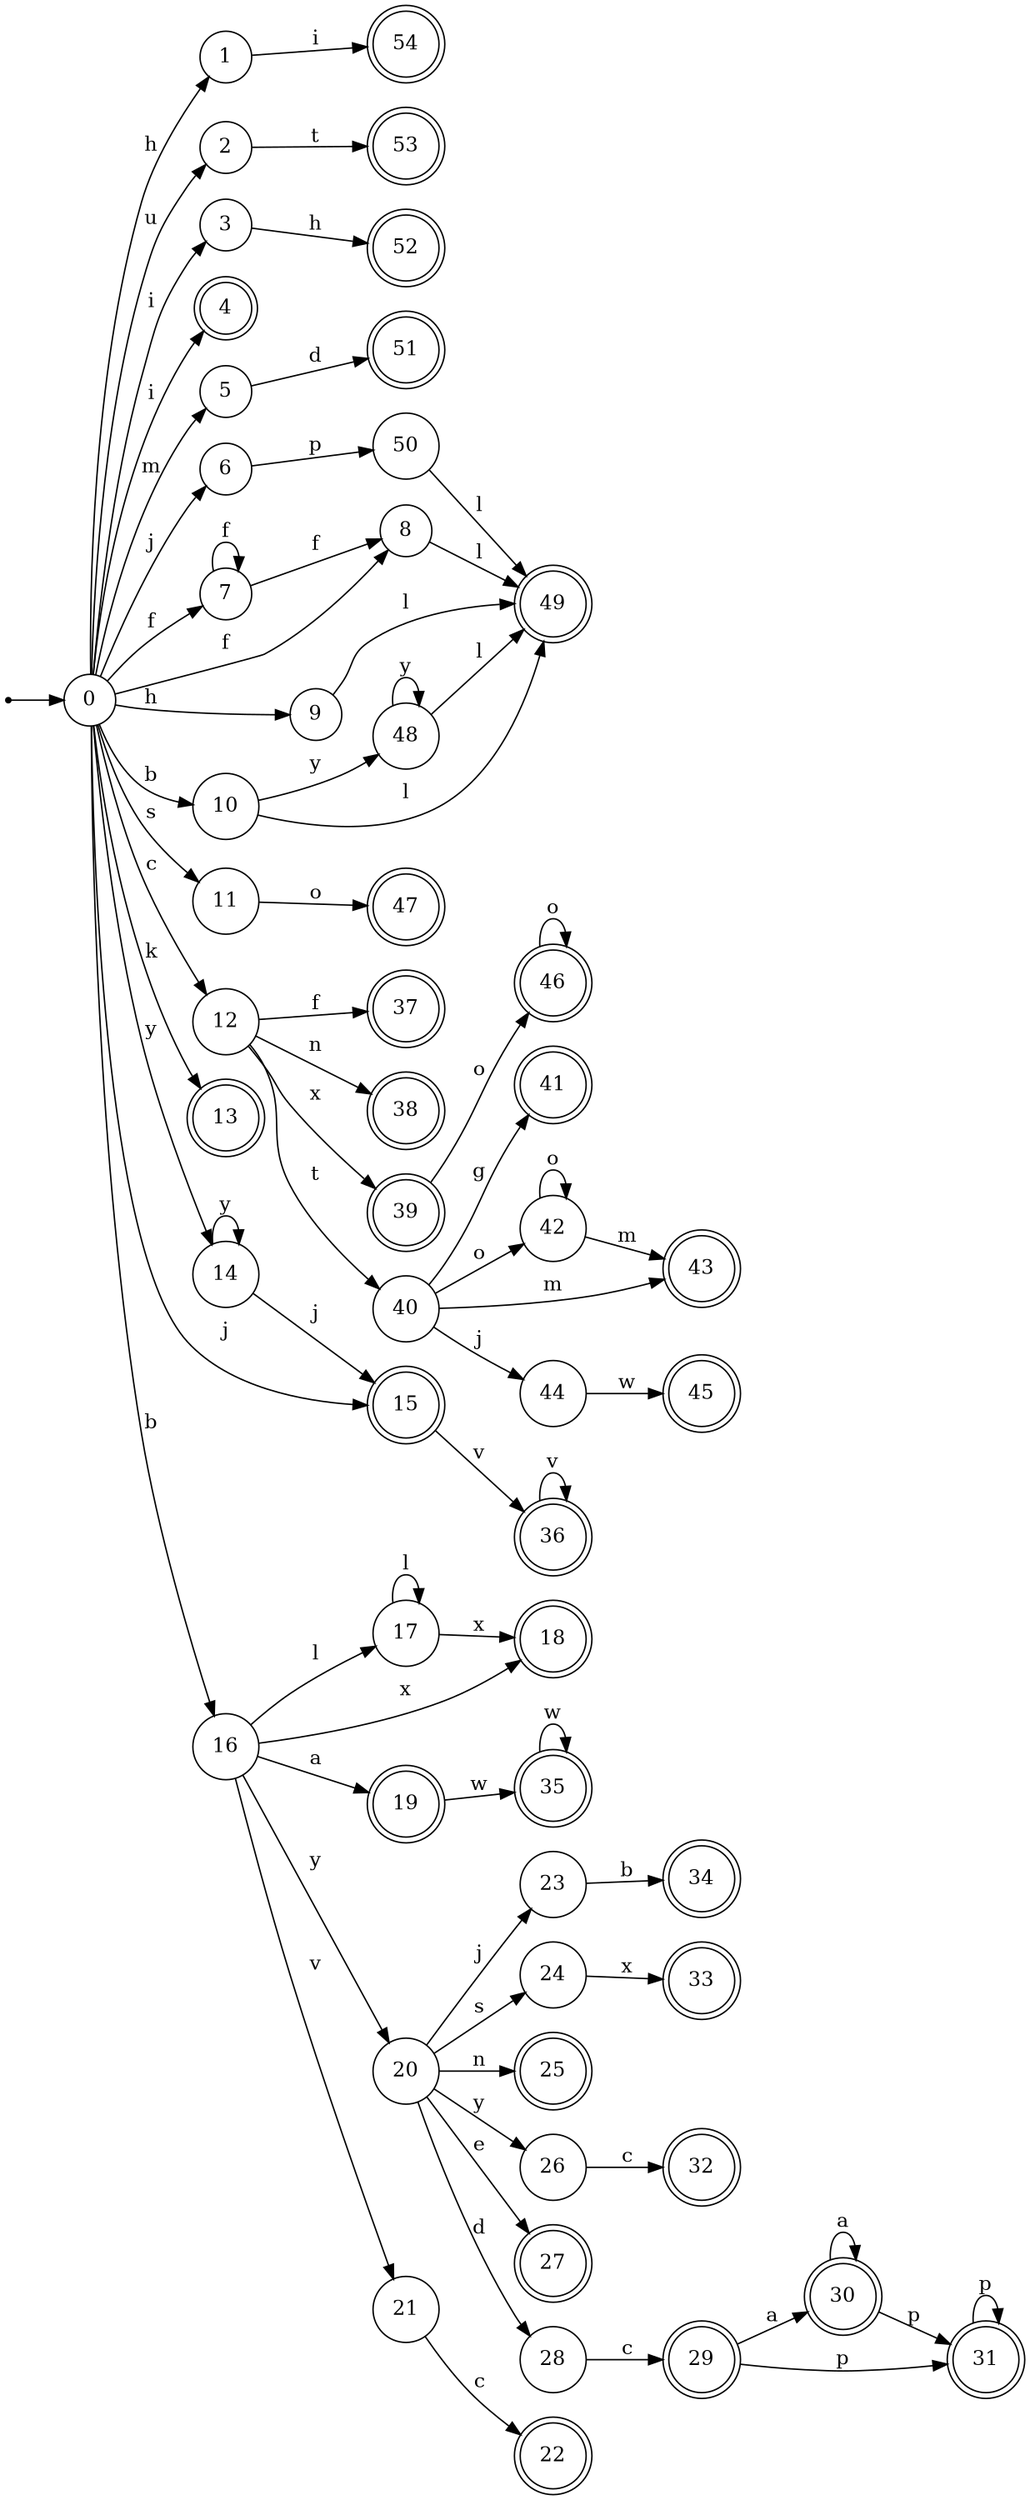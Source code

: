 digraph finite_state_machine {
rankdir=LR;
size="20,20";
node [shape = point]; "dummy0"
node [shape = circle]; "0";
"dummy0" -> "0";
node [shape = circle]; "1";
node [shape = circle]; "2";
node [shape = circle]; "3";
node [shape = doublecircle]; "4";node [shape = circle]; "5";
node [shape = circle]; "6";
node [shape = circle]; "7";
node [shape = circle]; "8";
node [shape = circle]; "9";
node [shape = circle]; "10";
node [shape = circle]; "11";
node [shape = circle]; "12";
node [shape = doublecircle]; "13";node [shape = circle]; "14";
node [shape = doublecircle]; "15";node [shape = circle]; "16";
node [shape = circle]; "17";
node [shape = doublecircle]; "18";node [shape = doublecircle]; "19";node [shape = circle]; "20";
node [shape = circle]; "21";
node [shape = doublecircle]; "22";node [shape = circle]; "23";
node [shape = circle]; "24";
node [shape = doublecircle]; "25";node [shape = circle]; "26";
node [shape = doublecircle]; "27";node [shape = circle]; "28";
node [shape = doublecircle]; "29";node [shape = doublecircle]; "30";node [shape = doublecircle]; "31";node [shape = doublecircle]; "32";node [shape = doublecircle]; "33";node [shape = doublecircle]; "34";node [shape = doublecircle]; "35";node [shape = doublecircle]; "36";node [shape = doublecircle]; "37";node [shape = doublecircle]; "38";node [shape = doublecircle]; "39";node [shape = circle]; "40";
node [shape = doublecircle]; "41";node [shape = circle]; "42";
node [shape = doublecircle]; "43";node [shape = circle]; "44";
node [shape = doublecircle]; "45";node [shape = doublecircle]; "46";node [shape = doublecircle]; "47";node [shape = circle]; "48";
node [shape = doublecircle]; "49";node [shape = circle]; "50";
node [shape = doublecircle]; "51";node [shape = doublecircle]; "52";node [shape = doublecircle]; "53";node [shape = doublecircle]; "54";"0" -> "1" [label = "h"];
 "0" -> "9" [label = "h"];
 "0" -> "2" [label = "u"];
 "0" -> "3" [label = "i"];
 "0" -> "4" [label = "i"];
 "0" -> "5" [label = "m"];
 "0" -> "6" [label = "j"];
 "0" -> "15" [label = "j"];
 "0" -> "8" [label = "f"];
 "0" -> "7" [label = "f"];
 "0" -> "16" [label = "b"];
 "0" -> "10" [label = "b"];
 "0" -> "11" [label = "s"];
 "0" -> "12" [label = "c"];
 "0" -> "13" [label = "k"];
 "0" -> "14" [label = "y"];
 "16" -> "17" [label = "l"];
 "16" -> "18" [label = "x"];
 "16" -> "19" [label = "a"];
 "16" -> "20" [label = "y"];
 "16" -> "21" [label = "v"];
 "21" -> "22" [label = "c"];
 "20" -> "23" [label = "j"];
 "20" -> "24" [label = "s"];
 "20" -> "25" [label = "n"];
 "20" -> "26" [label = "y"];
 "20" -> "27" [label = "e"];
 "20" -> "28" [label = "d"];
 "28" -> "29" [label = "c"];
 "29" -> "30" [label = "a"];
 "29" -> "31" [label = "p"];
 "31" -> "31" [label = "p"];
 "30" -> "30" [label = "a"];
 "30" -> "31" [label = "p"];
 "26" -> "32" [label = "c"];
 "24" -> "33" [label = "x"];
 "23" -> "34" [label = "b"];
 "19" -> "35" [label = "w"];
 "35" -> "35" [label = "w"];
 "17" -> "17" [label = "l"];
 "17" -> "18" [label = "x"];
 "15" -> "36" [label = "v"];
 "36" -> "36" [label = "v"];
 "14" -> "14" [label = "y"];
 "14" -> "15" [label = "j"];
 "12" -> "37" [label = "f"];
 "12" -> "38" [label = "n"];
 "12" -> "39" [label = "x"];
 "12" -> "40" [label = "t"];
 "40" -> "41" [label = "g"];
 "40" -> "42" [label = "o"];
 "40" -> "43" [label = "m"];
 "40" -> "44" [label = "j"];
 "44" -> "45" [label = "w"];
 "42" -> "42" [label = "o"];
 "42" -> "43" [label = "m"];
 "39" -> "46" [label = "o"];
 "46" -> "46" [label = "o"];
 "11" -> "47" [label = "o"];
 "10" -> "48" [label = "y"];
 "10" -> "49" [label = "l"];
 "48" -> "48" [label = "y"];
 "48" -> "49" [label = "l"];
 "9" -> "49" [label = "l"];
 "8" -> "49" [label = "l"];
 "7" -> "8" [label = "f"];
 "7" -> "7" [label = "f"];
 "6" -> "50" [label = "p"];
 "50" -> "49" [label = "l"];
 "5" -> "51" [label = "d"];
 "3" -> "52" [label = "h"];
 "2" -> "53" [label = "t"];
 "1" -> "54" [label = "i"];
 }
